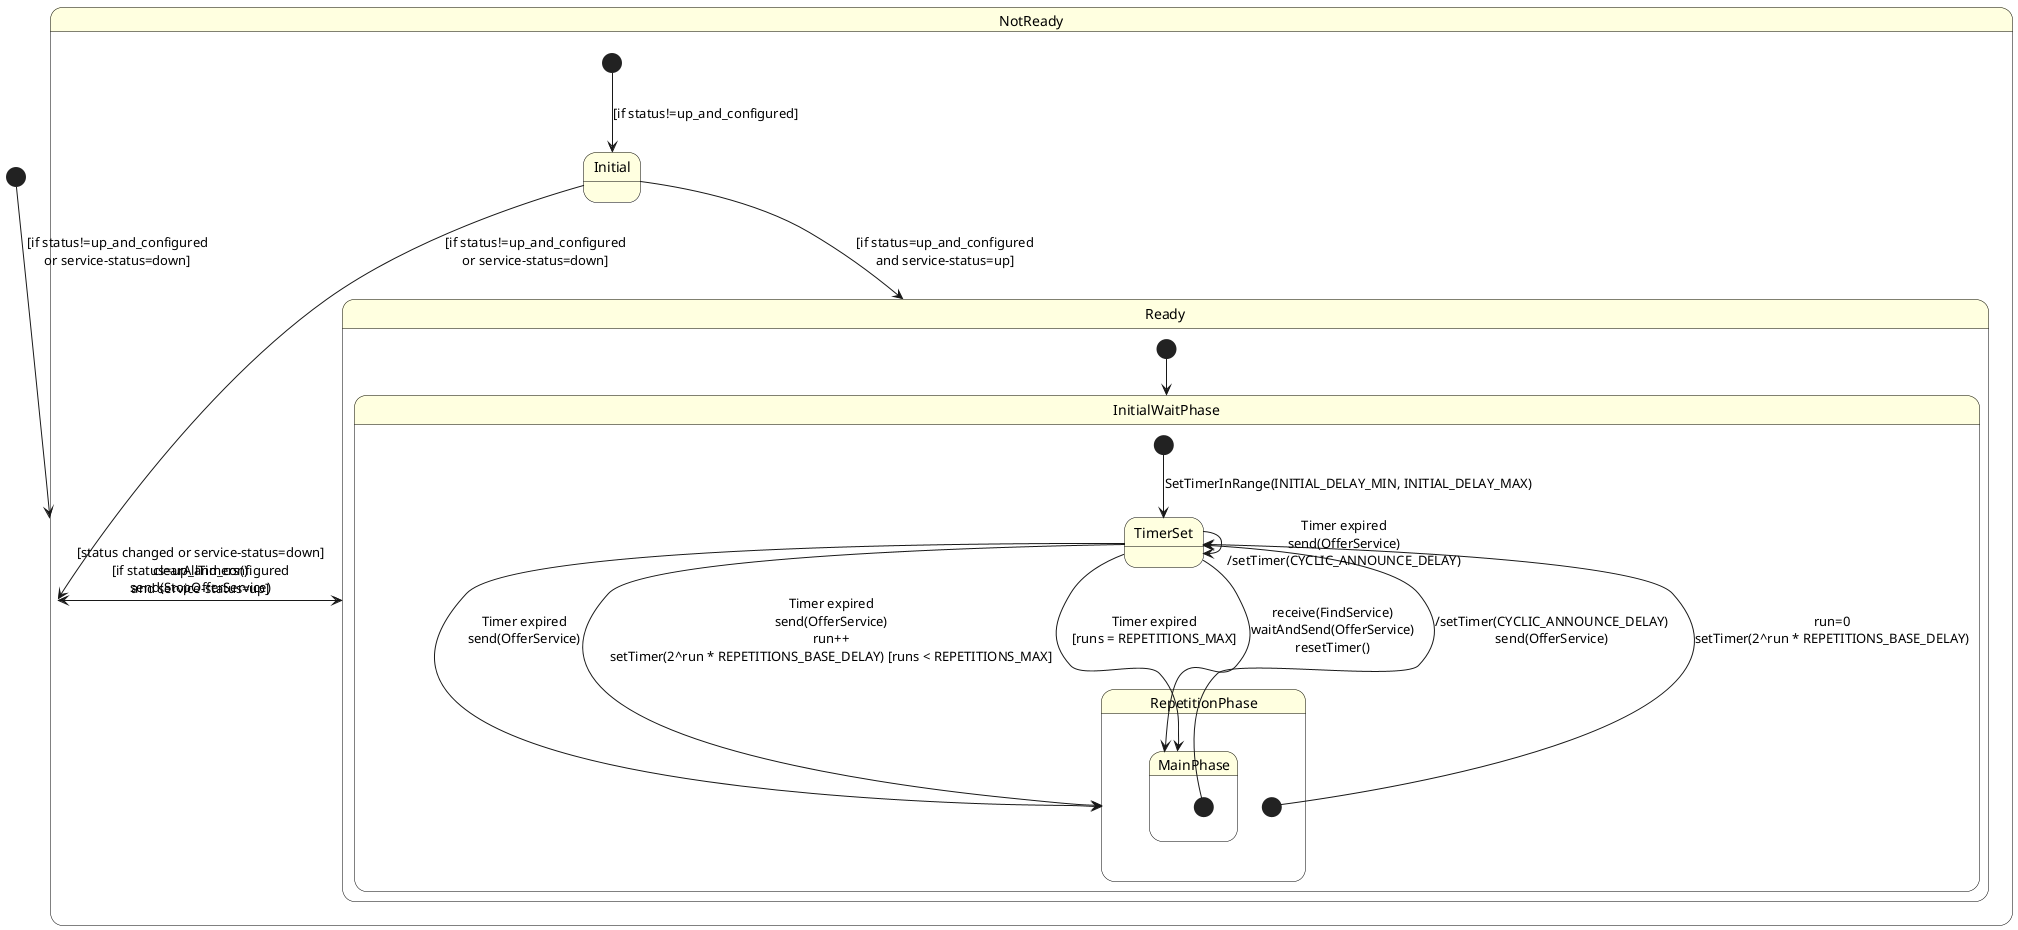 @startuml
skinparam state {
  BackgroundColor LightYellow
  BorderColor Black
}

[*] --> NotReady : [if status!=up_and_configured\nor service-status=down]

state NotReady {
  [*] --> Initial : [if status!=up_and_configured]
  
  Initial --> Ready : [if status=up_and_configured\nand service-status=up]
  Initial --> NotReady : [if status!=up_and_configured\nor service-status=down]
}

state Ready {
  [*] --> InitialWaitPhase
  
  state InitialWaitPhase {
    [*] --> TimerSet : SetTimerInRange(INITIAL_DELAY_MIN, INITIAL_DELAY_MAX)
    TimerSet --> RepetitionPhase : Timer expired\nsend(OfferService)
  }

  state RepetitionPhase {
    [*] --> TimerSet : run=0\nsetTimer(2^run * REPETITIONS_BASE_DELAY)
    TimerSet --> RepetitionPhase : Timer expired\nsend(OfferService)\nrun++\nsetTimer(2^run * REPETITIONS_BASE_DELAY) [runs < REPETITIONS_MAX]
    TimerSet --> MainPhase : Timer expired\n[runs = REPETITIONS_MAX]
  }

  state MainPhase {
    [*] --> TimerSet : /setTimer(CYCLIC_ANNOUNCE_DELAY)\nsend(OfferService)
    TimerSet --> TimerSet : Timer expired\nsend(OfferService)\n/setTimer(CYCLIC_ANNOUNCE_DELAY)
    TimerSet --> MainPhase : receive(FindService)\nwaitAndSend(OfferService)\nresetTimer()
  }
}

NotReady --> Ready : [if status=up_and_configured\nand service-status=up]
Ready --> NotReady : [status changed or service-status=down]\nclearAllTimers()\nsend(StopOfferService)

@enduml

